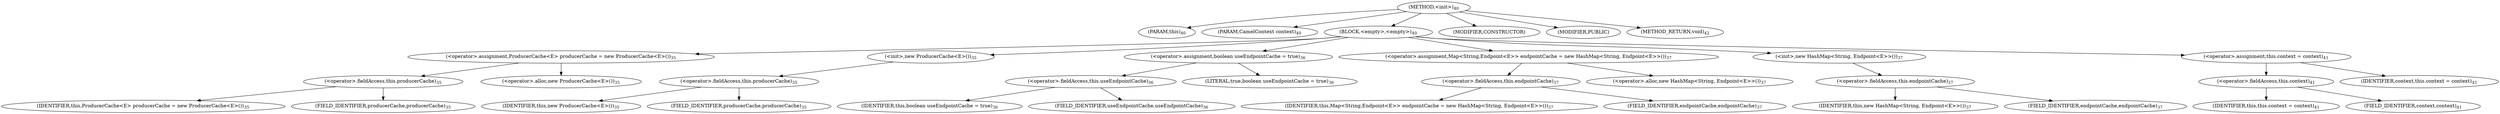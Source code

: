 digraph "&lt;init&gt;" {  
"140" [label = <(METHOD,&lt;init&gt;)<SUB>40</SUB>> ]
"4" [label = <(PARAM,this)<SUB>40</SUB>> ]
"141" [label = <(PARAM,CamelContext context)<SUB>40</SUB>> ]
"142" [label = <(BLOCK,&lt;empty&gt;,&lt;empty&gt;)<SUB>40</SUB>> ]
"143" [label = <(&lt;operator&gt;.assignment,ProducerCache&lt;E&gt; producerCache = new ProducerCache&lt;E&gt;())<SUB>35</SUB>> ]
"144" [label = <(&lt;operator&gt;.fieldAccess,this.producerCache)<SUB>35</SUB>> ]
"145" [label = <(IDENTIFIER,this,ProducerCache&lt;E&gt; producerCache = new ProducerCache&lt;E&gt;())<SUB>35</SUB>> ]
"146" [label = <(FIELD_IDENTIFIER,producerCache,producerCache)<SUB>35</SUB>> ]
"147" [label = <(&lt;operator&gt;.alloc,new ProducerCache&lt;E&gt;())<SUB>35</SUB>> ]
"148" [label = <(&lt;init&gt;,new ProducerCache&lt;E&gt;())<SUB>35</SUB>> ]
"149" [label = <(&lt;operator&gt;.fieldAccess,this.producerCache)<SUB>35</SUB>> ]
"150" [label = <(IDENTIFIER,this,new ProducerCache&lt;E&gt;())<SUB>35</SUB>> ]
"151" [label = <(FIELD_IDENTIFIER,producerCache,producerCache)<SUB>35</SUB>> ]
"152" [label = <(&lt;operator&gt;.assignment,boolean useEndpointCache = true)<SUB>36</SUB>> ]
"153" [label = <(&lt;operator&gt;.fieldAccess,this.useEndpointCache)<SUB>36</SUB>> ]
"154" [label = <(IDENTIFIER,this,boolean useEndpointCache = true)<SUB>36</SUB>> ]
"155" [label = <(FIELD_IDENTIFIER,useEndpointCache,useEndpointCache)<SUB>36</SUB>> ]
"156" [label = <(LITERAL,true,boolean useEndpointCache = true)<SUB>36</SUB>> ]
"157" [label = <(&lt;operator&gt;.assignment,Map&lt;String,Endpoint&lt;E&gt;&gt; endpointCache = new HashMap&lt;String, Endpoint&lt;E&gt;&gt;())<SUB>37</SUB>> ]
"158" [label = <(&lt;operator&gt;.fieldAccess,this.endpointCache)<SUB>37</SUB>> ]
"159" [label = <(IDENTIFIER,this,Map&lt;String,Endpoint&lt;E&gt;&gt; endpointCache = new HashMap&lt;String, Endpoint&lt;E&gt;&gt;())<SUB>37</SUB>> ]
"160" [label = <(FIELD_IDENTIFIER,endpointCache,endpointCache)<SUB>37</SUB>> ]
"161" [label = <(&lt;operator&gt;.alloc,new HashMap&lt;String, Endpoint&lt;E&gt;&gt;())<SUB>37</SUB>> ]
"162" [label = <(&lt;init&gt;,new HashMap&lt;String, Endpoint&lt;E&gt;&gt;())<SUB>37</SUB>> ]
"163" [label = <(&lt;operator&gt;.fieldAccess,this.endpointCache)<SUB>37</SUB>> ]
"164" [label = <(IDENTIFIER,this,new HashMap&lt;String, Endpoint&lt;E&gt;&gt;())<SUB>37</SUB>> ]
"165" [label = <(FIELD_IDENTIFIER,endpointCache,endpointCache)<SUB>37</SUB>> ]
"166" [label = <(&lt;operator&gt;.assignment,this.context = context)<SUB>41</SUB>> ]
"167" [label = <(&lt;operator&gt;.fieldAccess,this.context)<SUB>41</SUB>> ]
"3" [label = <(IDENTIFIER,this,this.context = context)<SUB>41</SUB>> ]
"168" [label = <(FIELD_IDENTIFIER,context,context)<SUB>41</SUB>> ]
"169" [label = <(IDENTIFIER,context,this.context = context)<SUB>41</SUB>> ]
"170" [label = <(MODIFIER,CONSTRUCTOR)> ]
"171" [label = <(MODIFIER,PUBLIC)> ]
"172" [label = <(METHOD_RETURN,void)<SUB>42</SUB>> ]
  "140" -> "4" 
  "140" -> "141" 
  "140" -> "142" 
  "140" -> "170" 
  "140" -> "171" 
  "140" -> "172" 
  "142" -> "143" 
  "142" -> "148" 
  "142" -> "152" 
  "142" -> "157" 
  "142" -> "162" 
  "142" -> "166" 
  "143" -> "144" 
  "143" -> "147" 
  "144" -> "145" 
  "144" -> "146" 
  "148" -> "149" 
  "149" -> "150" 
  "149" -> "151" 
  "152" -> "153" 
  "152" -> "156" 
  "153" -> "154" 
  "153" -> "155" 
  "157" -> "158" 
  "157" -> "161" 
  "158" -> "159" 
  "158" -> "160" 
  "162" -> "163" 
  "163" -> "164" 
  "163" -> "165" 
  "166" -> "167" 
  "166" -> "169" 
  "167" -> "3" 
  "167" -> "168" 
}
